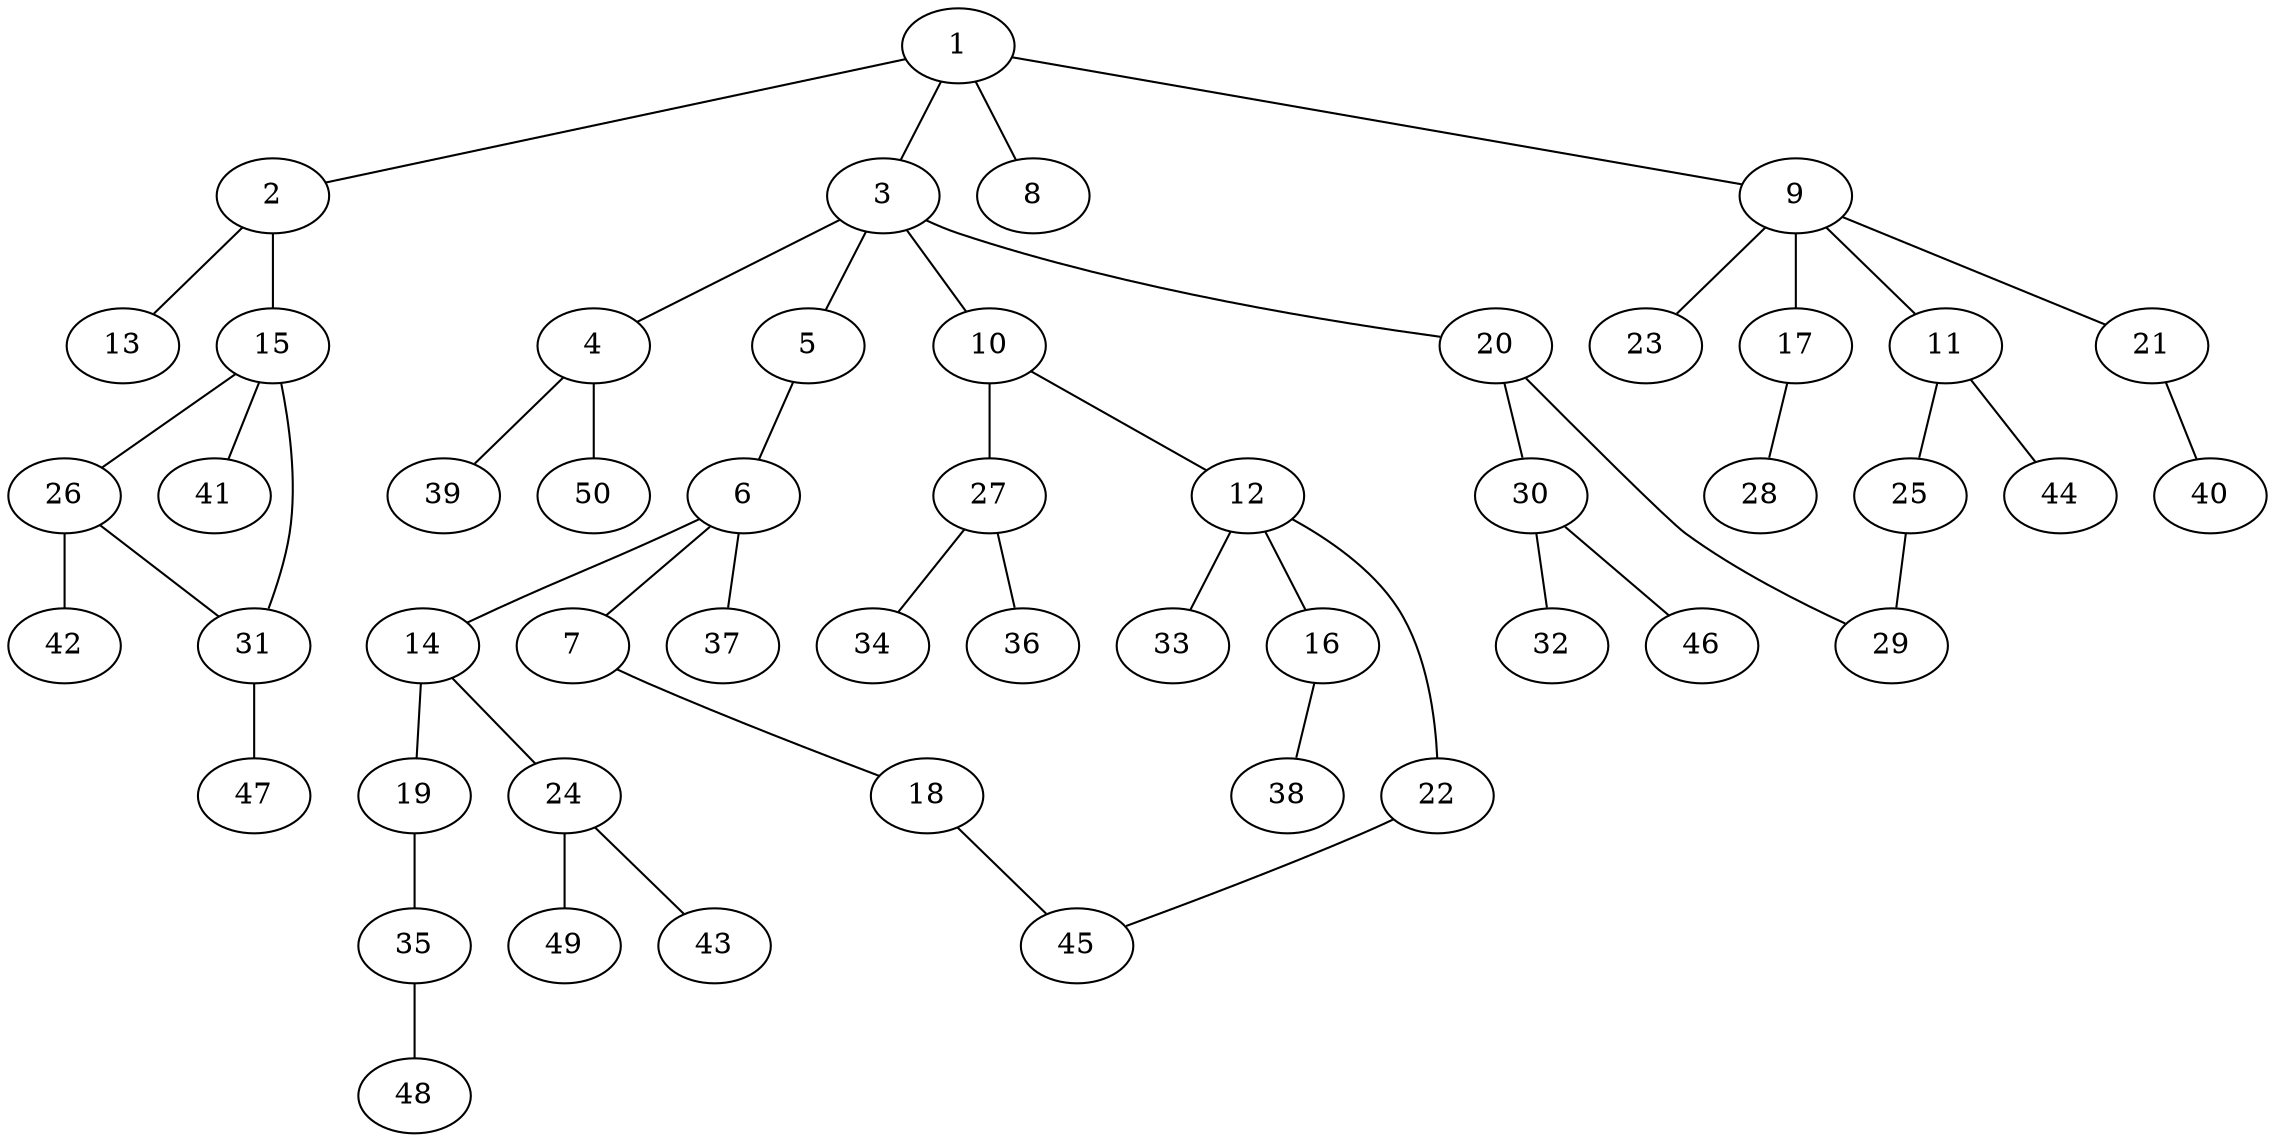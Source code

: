 graph graphname {1--2
1--3
1--8
1--9
2--13
2--15
3--4
3--5
3--10
3--20
4--39
4--50
5--6
6--7
6--14
6--37
7--18
9--11
9--17
9--21
9--23
10--12
10--27
11--25
11--44
12--16
12--22
12--33
14--19
14--24
15--26
15--31
15--41
16--38
17--28
18--45
19--35
20--29
20--30
21--40
22--45
24--43
24--49
25--29
26--31
26--42
27--34
27--36
30--32
30--46
31--47
35--48
}